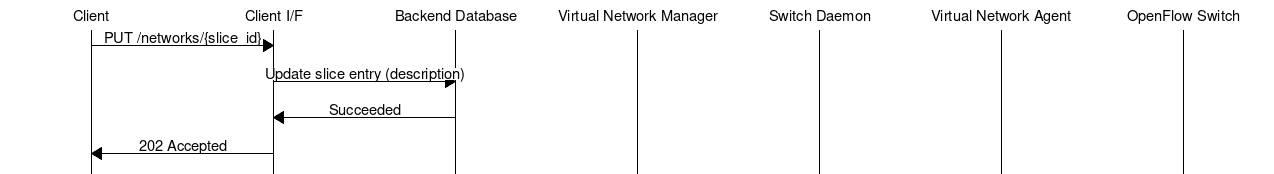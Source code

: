 /*
 * Message sequence diagram for modifying a virtual network slice
 *
 * Copyright (C) 2012 NEC Corporation
 */

msc {
  width = "1280", wordwraparcs = "true";

  C [ label = "Client" ],
  CIF [ label = "Client I/F" ],
  DB [ label = "Backend Database" ],
  VNM [ label = "Virtual Network Manager" ],
  SD [ label = "Switch Daemon" ],
  VNA [ label = "Virtual Network Agent" ],
  SW [ label = "OpenFlow Switch" ];

  C => CIF [ label = "PUT /networks/{slice_id}" ];
  CIF => DB [ label = "Update slice entry (description)" ];
  DB => CIF [ label = "Succeeded" ];
  CIF => C [ label = "202 Accepted" ];
}